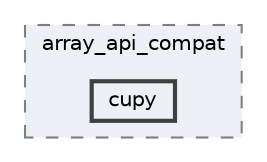 digraph "/home/jam/Research/IRES-2025/dev/src/llm-scripts/testing/hypothesis-testing/hyp-env/lib/python3.12/site-packages/sklearn/externals/array_api_compat/cupy"
{
 // LATEX_PDF_SIZE
  bgcolor="transparent";
  edge [fontname=Helvetica,fontsize=10,labelfontname=Helvetica,labelfontsize=10];
  node [fontname=Helvetica,fontsize=10,shape=box,height=0.2,width=0.4];
  compound=true
  subgraph clusterdir_148276b412abcf5b18eaa00c0de48a4b {
    graph [ bgcolor="#edf0f7", pencolor="grey50", label="array_api_compat", fontname=Helvetica,fontsize=10 style="filled,dashed", URL="dir_148276b412abcf5b18eaa00c0de48a4b.html",tooltip=""]
  dir_9837f2dde1d95a00729e0fa835a0c667 [label="cupy", fillcolor="#edf0f7", color="grey25", style="filled,bold", URL="dir_9837f2dde1d95a00729e0fa835a0c667.html",tooltip=""];
  }
}
